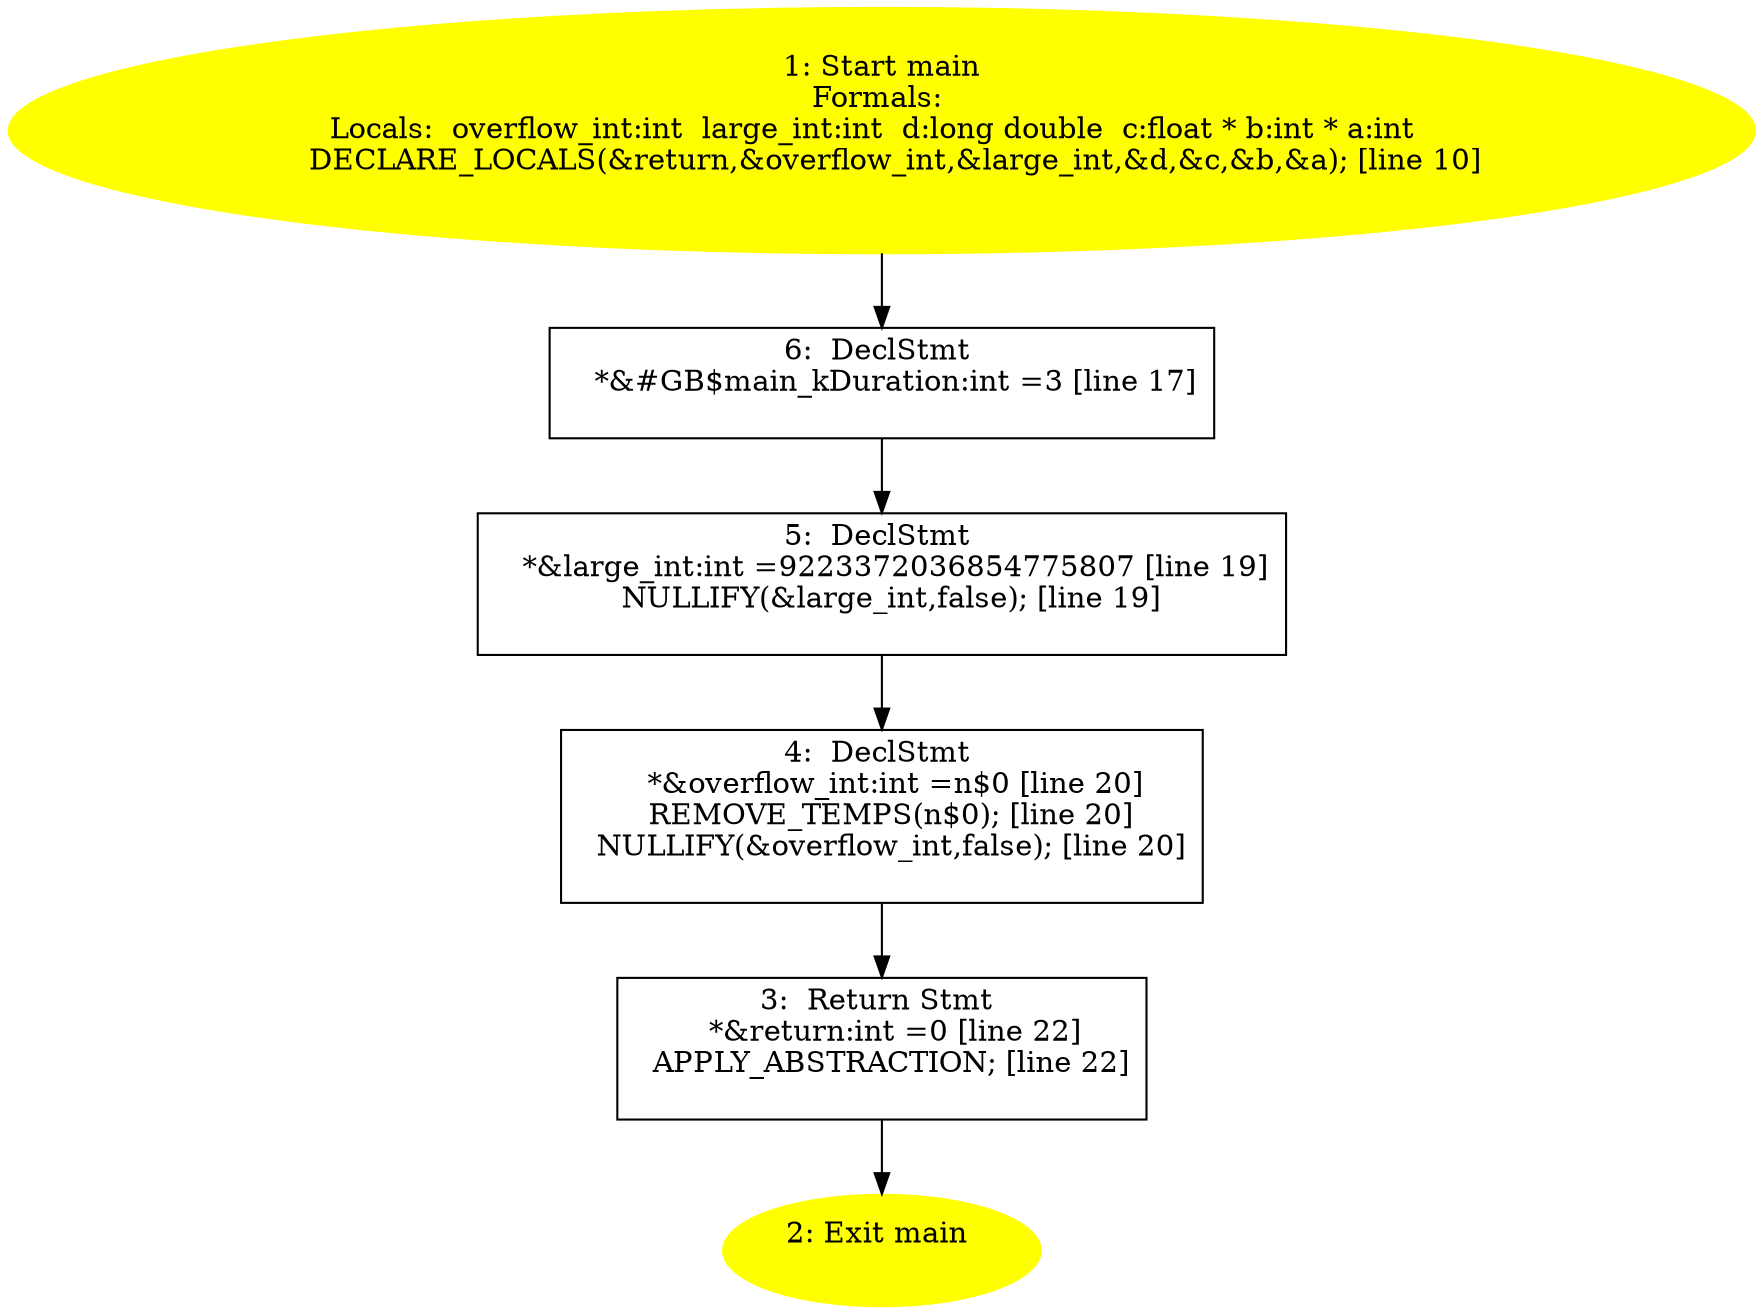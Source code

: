 digraph iCFG {
6 [label="6:  DeclStmt \n   *&#GB$main_kDuration:int =3 [line 17]\n " shape="box"]
	

	 6 -> 5 ;
5 [label="5:  DeclStmt \n   *&large_int:int =9223372036854775807 [line 19]\n  NULLIFY(&large_int,false); [line 19]\n " shape="box"]
	

	 5 -> 4 ;
4 [label="4:  DeclStmt \n   *&overflow_int:int =n$0 [line 20]\n  REMOVE_TEMPS(n$0); [line 20]\n  NULLIFY(&overflow_int,false); [line 20]\n " shape="box"]
	

	 4 -> 3 ;
3 [label="3:  Return Stmt \n   *&return:int =0 [line 22]\n  APPLY_ABSTRACTION; [line 22]\n " shape="box"]
	

	 3 -> 2 ;
2 [label="2: Exit main \n  " color=yellow style=filled]
	

1 [label="1: Start main\nFormals: \nLocals:  overflow_int:int  large_int:int  d:long double  c:float * b:int * a:int  \n   DECLARE_LOCALS(&return,&overflow_int,&large_int,&d,&c,&b,&a); [line 10]\n " color=yellow style=filled]
	

	 1 -> 6 ;
}
